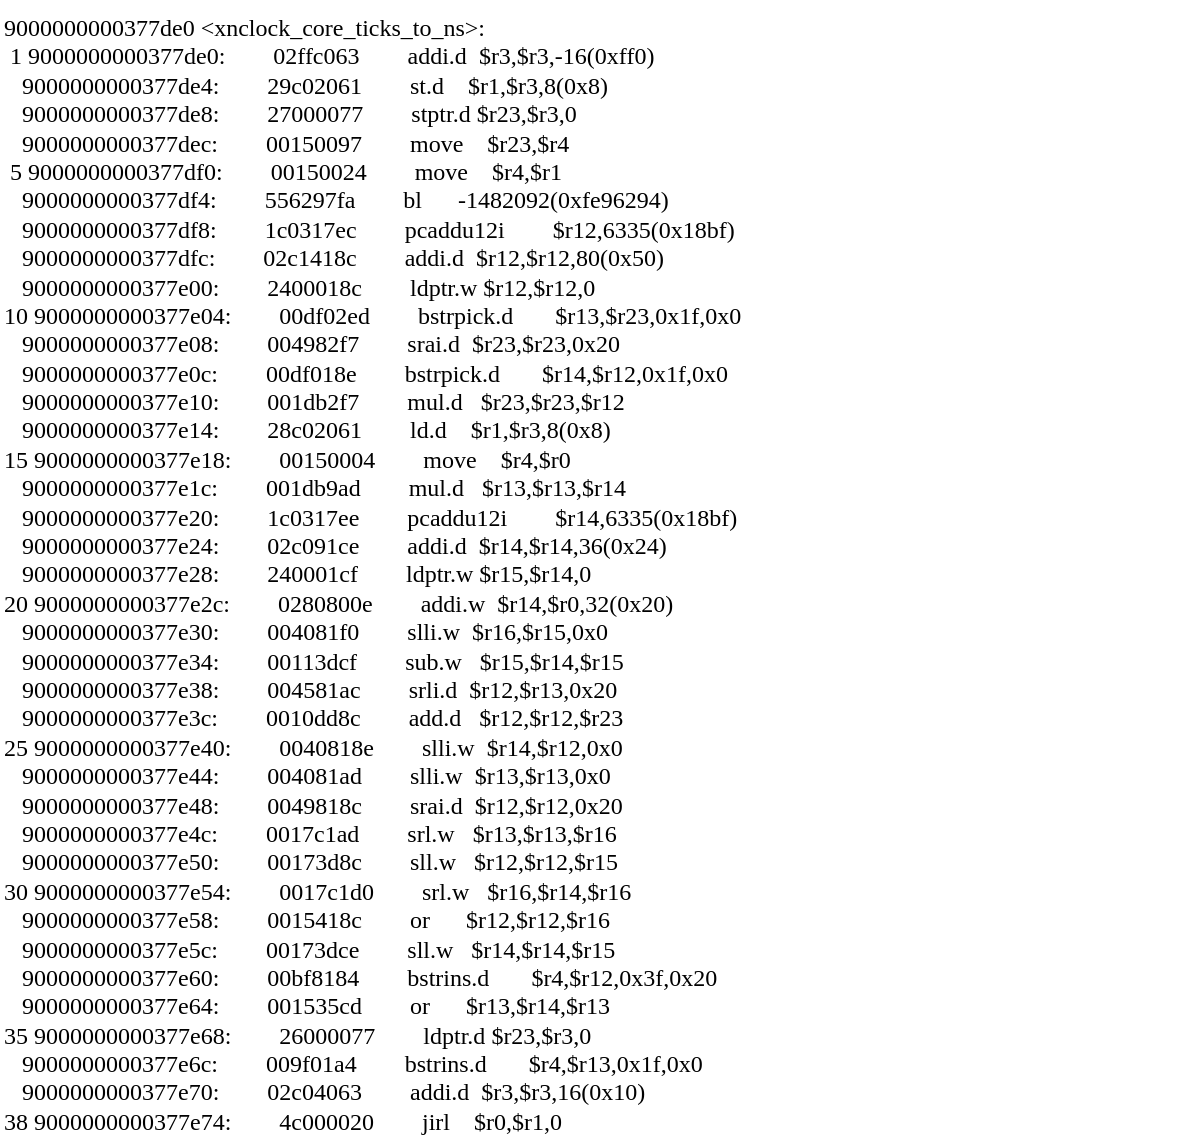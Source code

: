 <mxfile version="20.8.16" type="device"><diagram name="Page-1" id="9X0ESf6F69z7x2L2r5KG"><mxGraphModel dx="1877" dy="662" grid="1" gridSize="10" guides="1" tooltips="1" connect="1" arrows="1" fold="1" page="1" pageScale="1" pageWidth="827" pageHeight="1169" math="0" shadow="0"><root><mxCell id="0"/><mxCell id="1" parent="0"/><mxCell id="D_BlrdBhQ7VcLvINjg4x-1" value="&lt;span style=&quot;background-color: initial;&quot;&gt;9000000000377de0 &amp;lt;xnclock_core_ticks_to_ns&amp;gt;:&lt;/span&gt;&lt;br&gt;&lt;span style=&quot;background-color: initial;&quot;&gt;&amp;nbsp;1 9000000000377de0:&amp;nbsp; &amp;nbsp; &amp;nbsp; &amp;nbsp; 02ffc063&amp;nbsp; &amp;nbsp; &amp;nbsp; &amp;nbsp;&amp;nbsp;&lt;/span&gt;&lt;span style=&quot;background-color: initial;&quot;&gt;&lt;/span&gt;&lt;span style=&quot;background-color: initial;&quot;&gt;addi.d&lt;/span&gt;&lt;span style=&quot;background-color: initial;&quot;&gt;&amp;nbsp;&amp;nbsp;&lt;/span&gt;&lt;span style=&quot;background-color: initial;&quot;&gt;$r3,$r3,-16(0xff0)&lt;/span&gt;&lt;br&gt;&lt;span style=&quot;background-color: initial;&quot;&gt;&amp;nbsp; &amp;nbsp;9000000000377de4:&lt;/span&gt;&lt;span style=&quot;background-color: initial;&quot;&gt;&amp;nbsp; &amp;nbsp; &amp;nbsp; &amp;nbsp;&amp;nbsp;&lt;/span&gt;&lt;span style=&quot;background-color: initial;&quot;&gt;29c02061&amp;nbsp; &amp;nbsp; &amp;nbsp; &amp;nbsp;&amp;nbsp;&lt;/span&gt;&lt;span style=&quot;background-color: initial;&quot;&gt;&lt;/span&gt;&lt;span style=&quot;background-color: initial;&quot;&gt;st.d&lt;/span&gt;&lt;span style=&quot;background-color: initial;&quot;&gt;&amp;nbsp; &amp;nbsp;&amp;nbsp;&lt;/span&gt;&lt;span style=&quot;background-color: initial;&quot;&gt;$r1,$r3,8(0x8)&lt;/span&gt;&lt;br&gt;&lt;span style=&quot;background-color: initial;&quot;&gt;&amp;nbsp; &amp;nbsp;9000000000377de8:&lt;/span&gt;&lt;span style=&quot;background-color: initial;&quot;&gt;&amp;nbsp; &amp;nbsp; &amp;nbsp; &amp;nbsp;&amp;nbsp;&lt;/span&gt;&lt;span style=&quot;background-color: initial;&quot;&gt;27000077&amp;nbsp; &amp;nbsp; &amp;nbsp; &amp;nbsp;&amp;nbsp;&lt;/span&gt;&lt;span style=&quot;background-color: initial;&quot;&gt;&lt;/span&gt;&lt;span style=&quot;background-color: initial;&quot;&gt;stptr.d&lt;/span&gt;&lt;span style=&quot;background-color: initial;&quot;&gt;&#9;&lt;/span&gt;&lt;span style=&quot;background-color: initial;&quot;&gt;$r23,$r3,0&lt;/span&gt;&lt;br&gt;&lt;span style=&quot;background-color: initial;&quot;&gt;&amp;nbsp; &amp;nbsp;9000000000377dec:&lt;/span&gt;&lt;span style=&quot;background-color: initial;&quot;&gt;&amp;nbsp; &amp;nbsp; &amp;nbsp; &amp;nbsp;&amp;nbsp;&lt;/span&gt;&lt;span style=&quot;background-color: initial;&quot;&gt;00150097&amp;nbsp; &amp;nbsp; &amp;nbsp; &amp;nbsp;&amp;nbsp;&lt;/span&gt;&lt;span style=&quot;background-color: initial;&quot;&gt;&lt;/span&gt;&lt;span style=&quot;background-color: initial;&quot;&gt;move&lt;/span&gt;&lt;span style=&quot;background-color: initial;&quot;&gt;&amp;nbsp; &amp;nbsp;&amp;nbsp;&lt;/span&gt;&lt;span style=&quot;background-color: initial;&quot;&gt;$r23,$r4&lt;/span&gt;&lt;br&gt;&lt;span style=&quot;background-color: initial;&quot;&gt;&amp;nbsp;5 9000000000377df0:&lt;/span&gt;&lt;span style=&quot;background-color: initial;&quot;&gt;&amp;nbsp; &amp;nbsp; &amp;nbsp; &amp;nbsp;&amp;nbsp;&lt;/span&gt;&lt;span style=&quot;background-color: initial;&quot;&gt;00150024&amp;nbsp; &amp;nbsp; &amp;nbsp; &amp;nbsp;&amp;nbsp;&lt;/span&gt;&lt;span style=&quot;background-color: initial;&quot;&gt;&lt;/span&gt;&lt;span style=&quot;background-color: initial;&quot;&gt;move&lt;/span&gt;&lt;span style=&quot;background-color: initial;&quot;&gt;&amp;nbsp; &amp;nbsp;&amp;nbsp;&lt;/span&gt;&lt;span style=&quot;background-color: initial;&quot;&gt;$r4,$r1&lt;/span&gt;&lt;br&gt;&lt;span style=&quot;background-color: initial;&quot;&gt;&amp;nbsp; &amp;nbsp;9000000000377df4:&lt;/span&gt;&lt;span style=&quot;background-color: initial;&quot;&gt;&amp;nbsp; &amp;nbsp; &amp;nbsp; &amp;nbsp;&amp;nbsp;&lt;/span&gt;&lt;span style=&quot;background-color: initial;&quot;&gt;556297fa&amp;nbsp; &amp;nbsp; &amp;nbsp; &amp;nbsp;&amp;nbsp;&lt;/span&gt;&lt;span style=&quot;background-color: initial;&quot;&gt;&lt;/span&gt;&lt;span style=&quot;background-color: initial;&quot;&gt;bl&lt;/span&gt;&lt;span style=&quot;background-color: initial;&quot;&gt;&amp;nbsp; &amp;nbsp; &amp;nbsp;&amp;nbsp;&lt;/span&gt;&lt;span style=&quot;background-color: initial;&quot;&gt;-1482092(0xfe96294)&lt;/span&gt;&lt;br&gt;&lt;span style=&quot;background-color: initial;&quot;&gt;&amp;nbsp; &amp;nbsp;9000000000377df8:&lt;/span&gt;&lt;span style=&quot;background-color: initial;&quot;&gt;&amp;nbsp; &amp;nbsp; &amp;nbsp; &amp;nbsp;&amp;nbsp;&lt;/span&gt;&lt;span style=&quot;background-color: initial;&quot;&gt;1c0317ec&amp;nbsp; &amp;nbsp; &amp;nbsp; &amp;nbsp;&amp;nbsp;&lt;/span&gt;&lt;span style=&quot;background-color: initial;&quot;&gt;&lt;/span&gt;&lt;span style=&quot;background-color: initial;&quot;&gt;pcaddu12i&lt;/span&gt;&lt;span style=&quot;background-color: initial;&quot;&gt;&amp;nbsp; &amp;nbsp; &amp;nbsp; &amp;nbsp;&amp;nbsp;&lt;/span&gt;&lt;span style=&quot;background-color: initial;&quot;&gt;$r12,6335(0x18bf)&lt;/span&gt;&lt;br&gt;&lt;span style=&quot;background-color: initial;&quot;&gt;&amp;nbsp; &amp;nbsp;9000000000377dfc:&lt;/span&gt;&lt;span style=&quot;background-color: initial;&quot;&gt;&amp;nbsp; &amp;nbsp; &amp;nbsp; &amp;nbsp;&amp;nbsp;&lt;/span&gt;&lt;span style=&quot;background-color: initial;&quot;&gt;02c1418c&amp;nbsp; &amp;nbsp; &amp;nbsp; &amp;nbsp;&amp;nbsp;&lt;/span&gt;&lt;span style=&quot;background-color: initial;&quot;&gt;&lt;/span&gt;&lt;span style=&quot;background-color: initial;&quot;&gt;addi.d&lt;/span&gt;&lt;span style=&quot;background-color: initial;&quot;&gt;&amp;nbsp;&amp;nbsp;&lt;/span&gt;&lt;span style=&quot;background-color: initial;&quot;&gt;$r12,$r12,80(0x50)&lt;/span&gt;&lt;br&gt;&lt;span style=&quot;background-color: initial;&quot;&gt;&amp;nbsp; &amp;nbsp;9000000000377e00:&lt;/span&gt;&lt;span style=&quot;background-color: initial;&quot;&gt;&amp;nbsp; &amp;nbsp; &amp;nbsp; &amp;nbsp;&amp;nbsp;&lt;/span&gt;&lt;span style=&quot;background-color: initial;&quot;&gt;2400018c&amp;nbsp; &amp;nbsp; &amp;nbsp; &amp;nbsp;&amp;nbsp;&lt;/span&gt;&lt;span style=&quot;background-color: initial;&quot;&gt;&lt;/span&gt;&lt;span style=&quot;background-color: initial;&quot;&gt;ldptr.w&lt;/span&gt;&lt;span style=&quot;background-color: initial;&quot;&gt;&#9;&lt;/span&gt;&lt;span style=&quot;background-color: initial;&quot;&gt;$r12,$r12,0&lt;/span&gt;&lt;br&gt;&lt;span style=&quot;background-color: initial;&quot;&gt;10 9000000000377e04:&lt;/span&gt;&lt;span style=&quot;background-color: initial;&quot;&gt;&amp;nbsp; &amp;nbsp; &amp;nbsp; &amp;nbsp;&amp;nbsp;&lt;/span&gt;&lt;span style=&quot;background-color: initial;&quot;&gt;00df02ed&amp;nbsp; &amp;nbsp; &amp;nbsp; &amp;nbsp;&amp;nbsp;&lt;/span&gt;&lt;span style=&quot;background-color: initial;&quot;&gt;&lt;/span&gt;&lt;span style=&quot;background-color: initial;&quot;&gt;bstrpick.d&lt;/span&gt;&lt;span style=&quot;background-color: initial;&quot;&gt;&amp;nbsp; &amp;nbsp; &amp;nbsp; &amp;nbsp;&lt;/span&gt;&lt;span style=&quot;background-color: initial;&quot;&gt;$r13,$r23,0x1f,0x0&lt;/span&gt;&lt;br&gt;&lt;span style=&quot;background-color: initial;&quot;&gt;&amp;nbsp; &amp;nbsp;9000000000377e08:&lt;/span&gt;&lt;span style=&quot;background-color: initial;&quot;&gt;&amp;nbsp; &amp;nbsp; &amp;nbsp; &amp;nbsp;&amp;nbsp;&lt;/span&gt;&lt;span style=&quot;background-color: initial;&quot;&gt;004982f7&amp;nbsp; &amp;nbsp; &amp;nbsp; &amp;nbsp; &lt;/span&gt;&lt;span style=&quot;background-color: initial;&quot;&gt;srai.d&lt;/span&gt;&lt;span style=&quot;background-color: initial;&quot;&gt;&amp;nbsp; &lt;/span&gt;&lt;span style=&quot;background-color: initial;&quot;&gt;$r23,$r23,0x20&lt;/span&gt;&lt;br&gt;&lt;span style=&quot;background-color: initial;&quot;&gt;&amp;nbsp; &amp;nbsp;9000000000377e0c:&lt;/span&gt;&lt;span style=&quot;background-color: initial;&quot;&gt;&amp;nbsp; &amp;nbsp; &amp;nbsp; &amp;nbsp;&amp;nbsp;&lt;/span&gt;&lt;span style=&quot;background-color: initial;&quot;&gt;00df018e&amp;nbsp; &amp;nbsp; &amp;nbsp; &amp;nbsp;&amp;nbsp;&lt;/span&gt;&lt;span style=&quot;background-color: initial;&quot;&gt;&lt;/span&gt;&lt;span style=&quot;background-color: initial;&quot;&gt;bstrpick.d&lt;/span&gt;&lt;span style=&quot;background-color: initial;&quot;&gt;&amp;nbsp; &amp;nbsp; &amp;nbsp; &amp;nbsp;&lt;/span&gt;&lt;span style=&quot;background-color: initial;&quot;&gt;$r14,$r12,0x1f,0x0&lt;/span&gt;&lt;br&gt;&lt;span style=&quot;background-color: initial;&quot;&gt;&amp;nbsp; &amp;nbsp;9000000000377e10:&lt;/span&gt;&lt;span style=&quot;background-color: initial;&quot;&gt;&amp;nbsp; &amp;nbsp; &amp;nbsp; &amp;nbsp;&amp;nbsp;&lt;/span&gt;&lt;span style=&quot;background-color: initial;&quot;&gt;001db2f7&amp;nbsp; &amp;nbsp; &amp;nbsp; &amp;nbsp; &lt;/span&gt;&lt;span style=&quot;background-color: initial;&quot;&gt;mul.d&lt;/span&gt;&lt;span style=&quot;background-color: initial;&quot;&gt;&amp;nbsp; &amp;nbsp;&lt;/span&gt;&lt;span style=&quot;background-color: initial;&quot;&gt;$r23,$r23,$r12&lt;/span&gt;&lt;br&gt;&lt;span style=&quot;background-color: initial;&quot;&gt;&amp;nbsp; &amp;nbsp;9000000000377e14:&lt;/span&gt;&lt;span style=&quot;background-color: initial;&quot;&gt;&amp;nbsp; &amp;nbsp; &amp;nbsp; &amp;nbsp;&amp;nbsp;&lt;/span&gt;&lt;span style=&quot;background-color: initial;&quot;&gt;28c02061&amp;nbsp; &amp;nbsp; &amp;nbsp; &amp;nbsp;&amp;nbsp;&lt;/span&gt;&lt;span style=&quot;background-color: initial;&quot;&gt;&lt;/span&gt;&lt;span style=&quot;background-color: initial;&quot;&gt;ld.d&lt;/span&gt;&lt;span style=&quot;background-color: initial;&quot;&gt;&amp;nbsp; &amp;nbsp;&amp;nbsp;&lt;/span&gt;&lt;span style=&quot;background-color: initial;&quot;&gt;$r1,$r3,8(0x8)&lt;/span&gt;&lt;br&gt;&lt;span style=&quot;background-color: initial;&quot;&gt;15 9000000000377e18:&lt;/span&gt;&lt;span style=&quot;background-color: initial;&quot;&gt;&amp;nbsp; &amp;nbsp; &amp;nbsp; &amp;nbsp;&amp;nbsp;&lt;/span&gt;&lt;span style=&quot;background-color: initial;&quot;&gt;00150004&amp;nbsp; &amp;nbsp; &amp;nbsp; &amp;nbsp; &lt;/span&gt;&lt;span style=&quot;background-color: initial;&quot;&gt;move&lt;/span&gt;&lt;span style=&quot;background-color: initial;&quot;&gt;&amp;nbsp; &amp;nbsp;&amp;nbsp;&lt;/span&gt;&lt;span style=&quot;background-color: initial;&quot;&gt;$r4,$r0&lt;/span&gt;&lt;br&gt;&lt;span style=&quot;background-color: initial;&quot;&gt;&amp;nbsp; &amp;nbsp;9000000000377e1c:&lt;/span&gt;&lt;span style=&quot;background-color: initial;&quot;&gt;&amp;nbsp; &amp;nbsp; &amp;nbsp; &amp;nbsp;&amp;nbsp;&lt;/span&gt;&lt;span style=&quot;background-color: initial;&quot;&gt;001db9ad&amp;nbsp; &amp;nbsp; &amp;nbsp; &amp;nbsp; &lt;/span&gt;&lt;span style=&quot;background-color: initial;&quot;&gt;mul.d&amp;nbsp;&amp;nbsp;&lt;/span&gt;&lt;span style=&quot;background-color: initial;&quot;&gt;&#9;&lt;/span&gt;&lt;span style=&quot;background-color: initial;&quot;&gt;$r13,$r13,$r14&lt;/span&gt;&lt;br&gt;&lt;span style=&quot;background-color: initial;&quot;&gt;&amp;nbsp; &amp;nbsp;9000000000377e20:&lt;/span&gt;&lt;span style=&quot;background-color: initial;&quot;&gt;&amp;nbsp; &amp;nbsp; &amp;nbsp; &amp;nbsp;&amp;nbsp;&lt;/span&gt;&lt;span style=&quot;background-color: initial;&quot;&gt;1c0317ee&amp;nbsp; &amp;nbsp; &amp;nbsp; &amp;nbsp;&lt;/span&gt;&lt;span style=&quot;background-color: initial;&quot;&gt;&#9;&lt;/span&gt;&lt;span style=&quot;background-color: initial;&quot;&gt;pcaddu12i&lt;/span&gt;&lt;span style=&quot;background-color: initial;&quot;&gt;&amp;nbsp; &amp;nbsp; &amp;nbsp; &amp;nbsp;&amp;nbsp;&lt;/span&gt;&lt;span style=&quot;background-color: initial;&quot;&gt;$r14,6335(0x18bf)&lt;/span&gt;&lt;br&gt;&lt;span style=&quot;background-color: initial;&quot;&gt;&amp;nbsp; &amp;nbsp;9000000000377e24:&lt;/span&gt;&lt;span style=&quot;background-color: initial;&quot;&gt;&amp;nbsp; &amp;nbsp; &amp;nbsp; &amp;nbsp;&amp;nbsp;&lt;/span&gt;&lt;span style=&quot;background-color: initial;&quot;&gt;02c091ce&amp;nbsp; &amp;nbsp; &amp;nbsp; &amp;nbsp;&lt;/span&gt;&lt;span style=&quot;background-color: initial;&quot;&gt;&#9;&lt;/span&gt;&lt;span style=&quot;background-color: initial;&quot;&gt;addi.d&lt;/span&gt;&lt;span style=&quot;background-color: initial;&quot;&gt;&amp;nbsp;&amp;nbsp;&lt;/span&gt;&lt;span style=&quot;background-color: initial;&quot;&gt;$r14,$r14,36(0x24)&lt;/span&gt;&lt;br&gt;&lt;span style=&quot;background-color: initial;&quot;&gt;&amp;nbsp; &amp;nbsp;9000000000377e28:&lt;/span&gt;&lt;span style=&quot;background-color: initial;&quot;&gt;&amp;nbsp; &amp;nbsp; &amp;nbsp; &amp;nbsp;&amp;nbsp;&lt;/span&gt;&lt;span style=&quot;background-color: initial;&quot;&gt;240001cf&amp;nbsp; &amp;nbsp; &amp;nbsp; &amp;nbsp;&lt;/span&gt;&lt;span style=&quot;background-color: initial;&quot;&gt;&#9;&lt;/span&gt;&lt;span style=&quot;background-color: initial;&quot;&gt;ldptr.w&lt;/span&gt;&lt;span style=&quot;background-color: initial;&quot;&gt;&#9;&lt;/span&gt;&lt;span style=&quot;background-color: initial;&quot;&gt;$r15,$r14,0&lt;/span&gt;&lt;br&gt;&lt;span style=&quot;background-color: initial;&quot;&gt;20 9000000000377e2c:&lt;/span&gt;&lt;span style=&quot;background-color: initial;&quot;&gt;&amp;nbsp; &amp;nbsp; &amp;nbsp; &amp;nbsp;&amp;nbsp;&lt;/span&gt;&lt;span style=&quot;background-color: initial;&quot;&gt;0280800e&amp;nbsp; &amp;nbsp; &amp;nbsp; &amp;nbsp;&lt;/span&gt;&lt;span style=&quot;background-color: initial;&quot;&gt;&#9;&lt;/span&gt;&lt;span style=&quot;background-color: initial;&quot;&gt;addi.w&lt;/span&gt;&lt;span style=&quot;background-color: initial;&quot;&gt;&amp;nbsp;&amp;nbsp;&lt;/span&gt;&lt;span style=&quot;background-color: initial;&quot;&gt;$r14,$r0,32(0x20)&lt;/span&gt;&lt;br&gt;&lt;span style=&quot;background-color: initial;&quot;&gt;&amp;nbsp; &amp;nbsp;9000000000377e30:&lt;/span&gt;&lt;span style=&quot;background-color: initial;&quot;&gt;&amp;nbsp; &amp;nbsp; &amp;nbsp; &amp;nbsp;&amp;nbsp;&lt;/span&gt;&lt;span style=&quot;background-color: initial;&quot;&gt;004081f0&amp;nbsp; &amp;nbsp; &amp;nbsp; &amp;nbsp;&lt;/span&gt;&lt;span style=&quot;background-color: initial;&quot;&gt;&#9;&lt;/span&gt;&lt;span style=&quot;background-color: initial;&quot;&gt;slli.w&lt;/span&gt;&lt;span style=&quot;background-color: initial;&quot;&gt;&amp;nbsp;&amp;nbsp;&lt;/span&gt;&lt;span style=&quot;background-color: initial;&quot;&gt;$r16,$r15,0x0&lt;/span&gt;&lt;br&gt;&lt;span style=&quot;background-color: initial;&quot;&gt;&amp;nbsp; &amp;nbsp;9000000000377e34:&lt;/span&gt;&lt;span style=&quot;background-color: initial;&quot;&gt;&amp;nbsp; &amp;nbsp; &amp;nbsp; &amp;nbsp;&amp;nbsp;&lt;/span&gt;&lt;span style=&quot;background-color: initial;&quot;&gt;00113dcf&amp;nbsp; &amp;nbsp; &amp;nbsp; &amp;nbsp;&amp;nbsp;&lt;/span&gt;&lt;span style=&quot;background-color: initial;&quot;&gt;&lt;/span&gt;&lt;span style=&quot;background-color: initial;&quot;&gt;sub.w&lt;/span&gt;&lt;span style=&quot;background-color: initial;&quot;&gt;&amp;nbsp; &amp;nbsp;&lt;/span&gt;&lt;span style=&quot;background-color: initial;&quot;&gt;$r15,$r14,$r15&lt;/span&gt;&lt;br&gt;&lt;span style=&quot;background-color: initial;&quot;&gt;&amp;nbsp; &amp;nbsp;9000000000377e38:&lt;/span&gt;&lt;span style=&quot;background-color: initial;&quot;&gt;&amp;nbsp; &amp;nbsp; &amp;nbsp; &amp;nbsp;&amp;nbsp;&lt;/span&gt;&lt;span style=&quot;background-color: initial;&quot;&gt;004581ac&amp;nbsp; &amp;nbsp; &amp;nbsp; &amp;nbsp;&amp;nbsp;&lt;/span&gt;&lt;span style=&quot;background-color: initial;&quot;&gt;&lt;/span&gt;&lt;span style=&quot;background-color: initial;&quot;&gt;srli.d&lt;/span&gt;&lt;span style=&quot;background-color: initial;&quot;&gt;&amp;nbsp;&amp;nbsp;&lt;/span&gt;&lt;span style=&quot;background-color: initial;&quot;&gt;$r12,$r13,0x20&lt;/span&gt;&lt;br&gt;&lt;span style=&quot;background-color: initial;&quot;&gt;&amp;nbsp; &amp;nbsp;9000000000377e3c:&lt;/span&gt;&lt;span style=&quot;background-color: initial;&quot;&gt;&amp;nbsp; &amp;nbsp; &amp;nbsp; &amp;nbsp;&amp;nbsp;&lt;/span&gt;&lt;span style=&quot;background-color: initial;&quot;&gt;0010dd8c&amp;nbsp; &amp;nbsp; &amp;nbsp; &amp;nbsp;&amp;nbsp;&lt;/span&gt;&lt;span style=&quot;background-color: initial;&quot;&gt;&lt;/span&gt;&lt;span style=&quot;background-color: initial;&quot;&gt;add.d&lt;/span&gt;&lt;span style=&quot;background-color: initial;&quot;&gt;&amp;nbsp; &amp;nbsp;&lt;/span&gt;&lt;span style=&quot;background-color: initial;&quot;&gt;$r12,$r12,$r23&lt;/span&gt;&lt;br&gt;&lt;span style=&quot;background-color: initial;&quot;&gt;25 9000000000377e40:&lt;/span&gt;&lt;span style=&quot;background-color: initial;&quot;&gt;&amp;nbsp; &amp;nbsp; &amp;nbsp; &amp;nbsp;&amp;nbsp;&lt;/span&gt;&lt;span style=&quot;background-color: initial;&quot;&gt;0040818e&amp;nbsp; &amp;nbsp; &amp;nbsp; &amp;nbsp;&amp;nbsp;&lt;/span&gt;&lt;span style=&quot;background-color: initial;&quot;&gt;&lt;/span&gt;&lt;span style=&quot;background-color: initial;&quot;&gt;slli.w&lt;/span&gt;&lt;span style=&quot;background-color: initial;&quot;&gt;&amp;nbsp;&amp;nbsp;&lt;/span&gt;&lt;span style=&quot;background-color: initial;&quot;&gt;$r14,$r12,0x0&lt;/span&gt;&lt;br&gt;&lt;span style=&quot;background-color: initial;&quot;&gt;&amp;nbsp; &amp;nbsp;9000000000377e44:&lt;/span&gt;&lt;span style=&quot;background-color: initial;&quot;&gt;&amp;nbsp; &amp;nbsp; &amp;nbsp; &amp;nbsp; &lt;/span&gt;&lt;span style=&quot;background-color: initial;&quot;&gt;004081ad&amp;nbsp; &amp;nbsp; &amp;nbsp; &amp;nbsp;&amp;nbsp;&lt;/span&gt;&lt;span style=&quot;background-color: initial;&quot;&gt;&lt;/span&gt;&lt;span style=&quot;background-color: initial;&quot;&gt;slli.w&lt;/span&gt;&lt;span style=&quot;background-color: initial;&quot;&gt;&amp;nbsp;&amp;nbsp;&lt;/span&gt;&lt;span style=&quot;background-color: initial;&quot;&gt;$r13,$r13,0x0&lt;/span&gt;&lt;br&gt;&lt;span style=&quot;background-color: initial;&quot;&gt;&amp;nbsp; &amp;nbsp;9000000000377e48:&lt;/span&gt;&lt;span style=&quot;background-color: initial;&quot;&gt;&amp;nbsp; &amp;nbsp; &amp;nbsp; &amp;nbsp; &lt;/span&gt;&lt;span style=&quot;background-color: initial;&quot;&gt;0049818c&amp;nbsp; &amp;nbsp; &amp;nbsp; &amp;nbsp;&amp;nbsp;&lt;/span&gt;&lt;span style=&quot;background-color: initial;&quot;&gt;&lt;/span&gt;&lt;span style=&quot;background-color: initial;&quot;&gt;srai.d&lt;/span&gt;&lt;span style=&quot;background-color: initial;&quot;&gt;&amp;nbsp;&amp;nbsp;&lt;/span&gt;&lt;span style=&quot;background-color: initial;&quot;&gt;$r12,$r12,0x20&lt;/span&gt;&lt;br&gt;&lt;span style=&quot;background-color: initial;&quot;&gt;&amp;nbsp; &amp;nbsp;9000000000377e4c:&lt;/span&gt;&lt;span style=&quot;background-color: initial;&quot;&gt;&amp;nbsp; &amp;nbsp; &amp;nbsp; &amp;nbsp;&amp;nbsp;&lt;/span&gt;&lt;span style=&quot;background-color: initial;&quot;&gt;0017c1ad&amp;nbsp; &amp;nbsp; &amp;nbsp; &amp;nbsp;&amp;nbsp;&lt;/span&gt;&lt;span style=&quot;background-color: initial;&quot;&gt;&lt;/span&gt;&lt;span style=&quot;background-color: initial;&quot;&gt;srl.w&lt;/span&gt;&lt;span style=&quot;background-color: initial;&quot;&gt;&amp;nbsp; &amp;nbsp;&lt;/span&gt;&lt;span style=&quot;background-color: initial;&quot;&gt;$r13,$r13,$r16&lt;/span&gt;&lt;br&gt;&lt;span style=&quot;background-color: initial;&quot;&gt;&amp;nbsp; &amp;nbsp;9000000000377e50:&lt;/span&gt;&lt;span style=&quot;background-color: initial;&quot;&gt;&amp;nbsp; &amp;nbsp; &amp;nbsp; &amp;nbsp; &lt;/span&gt;&lt;span style=&quot;background-color: initial;&quot;&gt;00173d8c&amp;nbsp; &amp;nbsp; &amp;nbsp; &amp;nbsp;&amp;nbsp;&lt;/span&gt;&lt;span style=&quot;background-color: initial;&quot;&gt;&lt;/span&gt;&lt;span style=&quot;background-color: initial;&quot;&gt;sll.w&lt;/span&gt;&lt;span style=&quot;background-color: initial;&quot;&gt;&amp;nbsp; &amp;nbsp;&lt;/span&gt;&lt;span style=&quot;background-color: initial;&quot;&gt;$r12,$r12,$r15&lt;/span&gt;&lt;br&gt;&lt;span style=&quot;background-color: initial;&quot;&gt;30 9000000000377e54:&lt;/span&gt;&lt;span style=&quot;background-color: initial;&quot;&gt;&amp;nbsp; &amp;nbsp; &amp;nbsp; &amp;nbsp;&amp;nbsp;&lt;/span&gt;&lt;span style=&quot;background-color: initial;&quot;&gt;0017c1d0&amp;nbsp; &amp;nbsp; &amp;nbsp; &amp;nbsp;&amp;nbsp;&lt;/span&gt;&lt;span style=&quot;background-color: initial;&quot;&gt;&lt;/span&gt;&lt;span style=&quot;background-color: initial;&quot;&gt;srl.w&lt;/span&gt;&lt;span style=&quot;background-color: initial;&quot;&gt;&amp;nbsp; &amp;nbsp;&lt;/span&gt;&lt;span style=&quot;background-color: initial;&quot;&gt;$r16,$r14,$r16&lt;/span&gt;&lt;br&gt;&lt;span style=&quot;background-color: initial;&quot;&gt;&amp;nbsp; &amp;nbsp;9000000000377e58:&lt;/span&gt;&lt;span style=&quot;background-color: initial;&quot;&gt;&amp;nbsp; &amp;nbsp; &amp;nbsp; &amp;nbsp;&amp;nbsp;&lt;/span&gt;&lt;span style=&quot;background-color: initial;&quot;&gt;0015418c&amp;nbsp; &amp;nbsp; &amp;nbsp; &amp;nbsp;&amp;nbsp;&lt;/span&gt;&lt;span style=&quot;background-color: initial;&quot;&gt;&lt;/span&gt;&lt;span style=&quot;background-color: initial;&quot;&gt;or&lt;/span&gt;&lt;span style=&quot;background-color: initial;&quot;&gt;&amp;nbsp; &amp;nbsp; &amp;nbsp;&amp;nbsp;&lt;/span&gt;&lt;span style=&quot;background-color: initial;&quot;&gt;$r12,$r12,$r16&lt;/span&gt;&lt;br&gt;&lt;span style=&quot;background-color: initial;&quot;&gt;&amp;nbsp; &amp;nbsp;9000000000377e5c:&lt;/span&gt;&lt;span style=&quot;background-color: initial;&quot;&gt;&amp;nbsp; &amp;nbsp; &amp;nbsp; &amp;nbsp;&amp;nbsp;&lt;/span&gt;&lt;span style=&quot;background-color: initial;&quot;&gt;00173dce&amp;nbsp; &amp;nbsp; &amp;nbsp; &amp;nbsp;&amp;nbsp;&lt;/span&gt;&lt;span style=&quot;background-color: initial;&quot;&gt;&lt;/span&gt;&lt;span style=&quot;background-color: initial;&quot;&gt;sll.w&lt;/span&gt;&lt;span style=&quot;background-color: initial;&quot;&gt;&amp;nbsp; &amp;nbsp;&lt;/span&gt;&lt;span style=&quot;background-color: initial;&quot;&gt;$r14,$r14,$r15&lt;/span&gt;&lt;br&gt;&lt;span style=&quot;background-color: initial;&quot;&gt;&amp;nbsp; &amp;nbsp;9000000000377e60:&lt;/span&gt;&lt;span style=&quot;background-color: initial;&quot;&gt;&amp;nbsp; &amp;nbsp; &amp;nbsp; &amp;nbsp;&amp;nbsp;&lt;/span&gt;&lt;span style=&quot;background-color: initial;&quot;&gt;00bf8184&amp;nbsp; &amp;nbsp; &amp;nbsp; &amp;nbsp;&amp;nbsp;&lt;/span&gt;&lt;span style=&quot;background-color: initial;&quot;&gt;&lt;/span&gt;&lt;span style=&quot;background-color: initial;&quot;&gt;bstrins.d&lt;/span&gt;&lt;span style=&quot;background-color: initial;&quot;&gt;&amp;nbsp; &amp;nbsp; &amp;nbsp; &amp;nbsp;&lt;/span&gt;&lt;span style=&quot;background-color: initial;&quot;&gt;$r4,$r12,0x3f,0x20&lt;/span&gt;&lt;br&gt;&lt;span style=&quot;background-color: initial;&quot;&gt;&amp;nbsp; &amp;nbsp;9000000000377e64:&lt;/span&gt;&lt;span style=&quot;background-color: initial;&quot;&gt;&amp;nbsp; &amp;nbsp; &amp;nbsp; &amp;nbsp;&amp;nbsp;&lt;/span&gt;&lt;span style=&quot;background-color: initial;&quot;&gt;001535cd&amp;nbsp; &amp;nbsp; &amp;nbsp; &amp;nbsp;&amp;nbsp;&lt;/span&gt;&lt;span style=&quot;background-color: initial;&quot;&gt;&lt;/span&gt;&lt;span style=&quot;background-color: initial;&quot;&gt;or&lt;/span&gt;&lt;span style=&quot;background-color: initial;&quot;&gt;&amp;nbsp; &amp;nbsp; &amp;nbsp;&amp;nbsp;&lt;/span&gt;&lt;span style=&quot;background-color: initial;&quot;&gt;$r13,$r14,$r13&lt;/span&gt;&lt;br&gt;&lt;span style=&quot;background-color: initial;&quot;&gt;35 9000000000377e68:&lt;/span&gt;&lt;span style=&quot;background-color: initial;&quot;&gt;&amp;nbsp; &amp;nbsp; &amp;nbsp; &amp;nbsp;&amp;nbsp;&lt;/span&gt;&lt;span style=&quot;background-color: initial;&quot;&gt;26000077&amp;nbsp; &amp;nbsp; &amp;nbsp; &amp;nbsp;&amp;nbsp;&lt;/span&gt;&lt;span style=&quot;background-color: initial;&quot;&gt;&lt;/span&gt;&lt;span style=&quot;background-color: initial;&quot;&gt;ldptr.d&lt;/span&gt;&lt;span style=&quot;background-color: initial;&quot;&gt;&#9;&lt;/span&gt;&lt;span style=&quot;background-color: initial;&quot;&gt;$r23,$r3,0&lt;/span&gt;&lt;br&gt;&lt;span style=&quot;background-color: initial;&quot;&gt;&amp;nbsp; &amp;nbsp;9000000000377e6c:&lt;/span&gt;&lt;span style=&quot;background-color: initial;&quot;&gt;&amp;nbsp; &amp;nbsp; &amp;nbsp; &amp;nbsp;&amp;nbsp;&lt;/span&gt;&lt;span style=&quot;background-color: initial;&quot;&gt;009f01a4&amp;nbsp; &amp;nbsp; &amp;nbsp; &amp;nbsp;&amp;nbsp;&lt;/span&gt;&lt;span style=&quot;background-color: initial;&quot;&gt;&lt;/span&gt;&lt;span style=&quot;background-color: initial;&quot;&gt;bstrins.d&lt;/span&gt;&lt;span style=&quot;background-color: initial;&quot;&gt;&amp;nbsp; &amp;nbsp; &amp;nbsp; &amp;nbsp;&lt;/span&gt;&lt;span style=&quot;background-color: initial;&quot;&gt;$r4,$r13,0x1f,0x0&lt;/span&gt;&lt;br&gt;&lt;span style=&quot;background-color: initial;&quot;&gt;&amp;nbsp; &amp;nbsp;9000000000377e70:&lt;/span&gt;&lt;span style=&quot;background-color: initial;&quot;&gt;&amp;nbsp; &amp;nbsp; &amp;nbsp; &amp;nbsp;&amp;nbsp;&lt;/span&gt;&lt;span style=&quot;background-color: initial;&quot;&gt;02c04063&amp;nbsp; &amp;nbsp; &amp;nbsp; &amp;nbsp;&amp;nbsp;&lt;/span&gt;&lt;span style=&quot;background-color: initial;&quot;&gt;&lt;/span&gt;&lt;span style=&quot;background-color: initial;&quot;&gt;addi.d&lt;/span&gt;&lt;span style=&quot;background-color: initial;&quot;&gt;&amp;nbsp;&amp;nbsp;&lt;/span&gt;&lt;span style=&quot;background-color: initial;&quot;&gt;$r3,$r3,16(0x10)&lt;/span&gt;&lt;br&gt;&lt;div&gt;38 9000000000377e74:&lt;span style=&quot;&quot;&gt;&amp;nbsp; &amp;nbsp; &amp;nbsp; &amp;nbsp;&amp;nbsp;&lt;/span&gt;4c000020&amp;nbsp; &amp;nbsp; &amp;nbsp; &amp;nbsp;&amp;nbsp;&lt;span style=&quot;&quot;&gt;&lt;/span&gt;jirl&lt;span style=&quot;&quot;&gt;&amp;nbsp; &amp;nbsp;&amp;nbsp;&lt;/span&gt;$r0,$r1,0&lt;/div&gt;" style="text;whiteSpace=wrap;html=1;fontFamily=Fira Code;" parent="1" vertex="1"><mxGeometry x="-30" y="170" width="590" height="170" as="geometry"/></mxCell></root></mxGraphModel></diagram></mxfile>